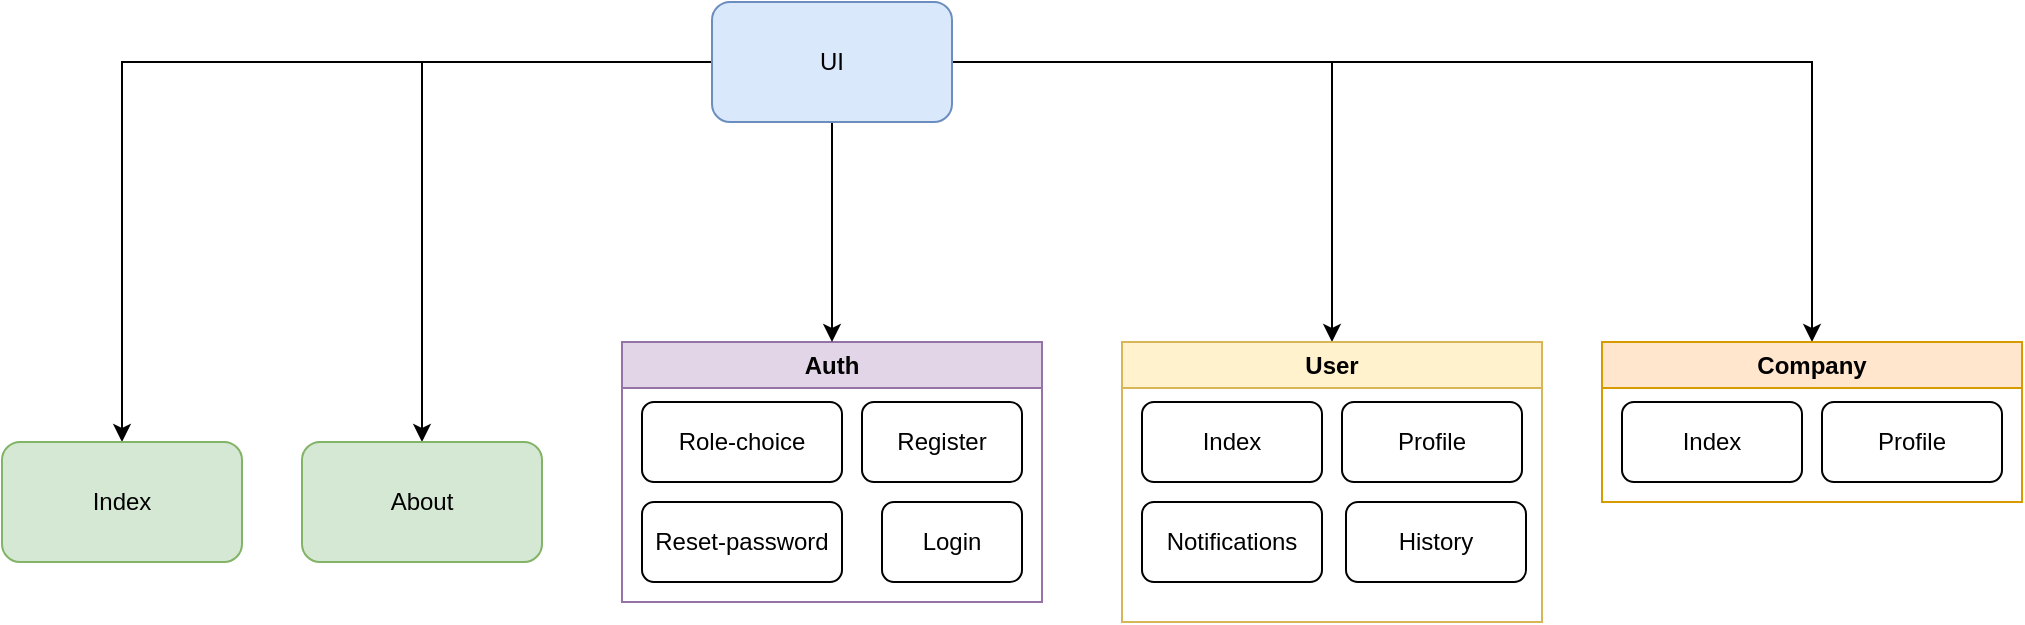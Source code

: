 <mxfile version="26.0.2">
  <diagram name="Strona-1" id="EALE7FQIIP7efcNNya-I">
    <mxGraphModel dx="1167" dy="619" grid="1" gridSize="10" guides="1" tooltips="1" connect="1" arrows="1" fold="1" page="1" pageScale="1" pageWidth="1654" pageHeight="1169" math="0" shadow="0">
      <root>
        <mxCell id="0" />
        <mxCell id="1" parent="0" />
        <mxCell id="swOw8TFdeTlqzNFvVHkA-2" value="Auth" style="swimlane;whiteSpace=wrap;html=1;fillColor=#e1d5e7;strokeColor=#9673a6;" vertex="1" parent="1">
          <mxGeometry x="420" y="230" width="210" height="130" as="geometry" />
        </mxCell>
        <mxCell id="swOw8TFdeTlqzNFvVHkA-11" value="Login" style="rounded=1;whiteSpace=wrap;html=1;" vertex="1" parent="swOw8TFdeTlqzNFvVHkA-2">
          <mxGeometry x="130" y="80" width="70" height="40" as="geometry" />
        </mxCell>
        <mxCell id="swOw8TFdeTlqzNFvVHkA-12" value="Reset-password" style="rounded=1;whiteSpace=wrap;html=1;" vertex="1" parent="swOw8TFdeTlqzNFvVHkA-2">
          <mxGeometry x="10" y="80" width="100" height="40" as="geometry" />
        </mxCell>
        <mxCell id="swOw8TFdeTlqzNFvVHkA-13" value="Register" style="rounded=1;whiteSpace=wrap;html=1;" vertex="1" parent="swOw8TFdeTlqzNFvVHkA-2">
          <mxGeometry x="120" y="30" width="80" height="40" as="geometry" />
        </mxCell>
        <mxCell id="swOw8TFdeTlqzNFvVHkA-14" value="Role-choice" style="rounded=1;whiteSpace=wrap;html=1;" vertex="1" parent="swOw8TFdeTlqzNFvVHkA-2">
          <mxGeometry x="10" y="30" width="100" height="40" as="geometry" />
        </mxCell>
        <mxCell id="swOw8TFdeTlqzNFvVHkA-7" style="edgeStyle=orthogonalEdgeStyle;rounded=0;orthogonalLoop=1;jettySize=auto;html=1;" edge="1" parent="1" source="swOw8TFdeTlqzNFvVHkA-4" target="swOw8TFdeTlqzNFvVHkA-6">
          <mxGeometry relative="1" as="geometry" />
        </mxCell>
        <mxCell id="swOw8TFdeTlqzNFvVHkA-8" style="edgeStyle=orthogonalEdgeStyle;rounded=0;orthogonalLoop=1;jettySize=auto;html=1;" edge="1" parent="1" source="swOw8TFdeTlqzNFvVHkA-4" target="swOw8TFdeTlqzNFvVHkA-5">
          <mxGeometry relative="1" as="geometry" />
        </mxCell>
        <mxCell id="swOw8TFdeTlqzNFvVHkA-9" style="edgeStyle=orthogonalEdgeStyle;rounded=0;orthogonalLoop=1;jettySize=auto;html=1;" edge="1" parent="1" source="swOw8TFdeTlqzNFvVHkA-4" target="swOw8TFdeTlqzNFvVHkA-2">
          <mxGeometry relative="1" as="geometry" />
        </mxCell>
        <mxCell id="swOw8TFdeTlqzNFvVHkA-15" style="edgeStyle=orthogonalEdgeStyle;rounded=0;orthogonalLoop=1;jettySize=auto;html=1;entryX=0.5;entryY=0;entryDx=0;entryDy=0;" edge="1" parent="1" source="swOw8TFdeTlqzNFvVHkA-4" target="swOw8TFdeTlqzNFvVHkA-22">
          <mxGeometry relative="1" as="geometry">
            <mxPoint x="800" y="220" as="targetPoint" />
          </mxGeometry>
        </mxCell>
        <mxCell id="swOw8TFdeTlqzNFvVHkA-16" style="edgeStyle=orthogonalEdgeStyle;rounded=0;orthogonalLoop=1;jettySize=auto;html=1;" edge="1" parent="1" source="swOw8TFdeTlqzNFvVHkA-4" target="swOw8TFdeTlqzNFvVHkA-17">
          <mxGeometry relative="1" as="geometry">
            <mxPoint x="1030" y="220" as="targetPoint" />
          </mxGeometry>
        </mxCell>
        <mxCell id="swOw8TFdeTlqzNFvVHkA-4" value="UI" style="rounded=1;whiteSpace=wrap;html=1;fillColor=#dae8fc;strokeColor=#6c8ebf;" vertex="1" parent="1">
          <mxGeometry x="465" y="60" width="120" height="60" as="geometry" />
        </mxCell>
        <mxCell id="swOw8TFdeTlqzNFvVHkA-5" value="Index" style="rounded=1;whiteSpace=wrap;html=1;fillColor=#d5e8d4;strokeColor=#82b366;" vertex="1" parent="1">
          <mxGeometry x="110" y="280" width="120" height="60" as="geometry" />
        </mxCell>
        <mxCell id="swOw8TFdeTlqzNFvVHkA-6" value="About" style="rounded=1;whiteSpace=wrap;html=1;fillColor=#d5e8d4;strokeColor=#82b366;" vertex="1" parent="1">
          <mxGeometry x="260" y="280" width="120" height="60" as="geometry" />
        </mxCell>
        <mxCell id="swOw8TFdeTlqzNFvVHkA-17" value="Company" style="swimlane;whiteSpace=wrap;html=1;fillColor=#ffe6cc;strokeColor=#d79b00;" vertex="1" parent="1">
          <mxGeometry x="910" y="230" width="210" height="80" as="geometry" />
        </mxCell>
        <mxCell id="swOw8TFdeTlqzNFvVHkA-18" value="Index" style="rounded=1;whiteSpace=wrap;html=1;" vertex="1" parent="swOw8TFdeTlqzNFvVHkA-17">
          <mxGeometry x="10" y="30" width="90" height="40" as="geometry" />
        </mxCell>
        <mxCell id="swOw8TFdeTlqzNFvVHkA-21" value="Profile" style="rounded=1;whiteSpace=wrap;html=1;" vertex="1" parent="swOw8TFdeTlqzNFvVHkA-17">
          <mxGeometry x="110" y="30" width="90" height="40" as="geometry" />
        </mxCell>
        <mxCell id="swOw8TFdeTlqzNFvVHkA-22" value="User" style="swimlane;whiteSpace=wrap;html=1;fillColor=#fff2cc;strokeColor=#d6b656;" vertex="1" parent="1">
          <mxGeometry x="670" y="230" width="210" height="140" as="geometry" />
        </mxCell>
        <mxCell id="swOw8TFdeTlqzNFvVHkA-23" value="Index" style="rounded=1;whiteSpace=wrap;html=1;" vertex="1" parent="swOw8TFdeTlqzNFvVHkA-22">
          <mxGeometry x="10" y="30" width="90" height="40" as="geometry" />
        </mxCell>
        <mxCell id="swOw8TFdeTlqzNFvVHkA-24" value="Profile" style="rounded=1;whiteSpace=wrap;html=1;" vertex="1" parent="swOw8TFdeTlqzNFvVHkA-22">
          <mxGeometry x="110" y="30" width="90" height="40" as="geometry" />
        </mxCell>
        <mxCell id="swOw8TFdeTlqzNFvVHkA-25" value="Notifications" style="rounded=1;whiteSpace=wrap;html=1;" vertex="1" parent="swOw8TFdeTlqzNFvVHkA-22">
          <mxGeometry x="10" y="80" width="90" height="40" as="geometry" />
        </mxCell>
        <mxCell id="swOw8TFdeTlqzNFvVHkA-27" value="History" style="rounded=1;whiteSpace=wrap;html=1;" vertex="1" parent="swOw8TFdeTlqzNFvVHkA-22">
          <mxGeometry x="112" y="80" width="90" height="40" as="geometry" />
        </mxCell>
      </root>
    </mxGraphModel>
  </diagram>
</mxfile>

